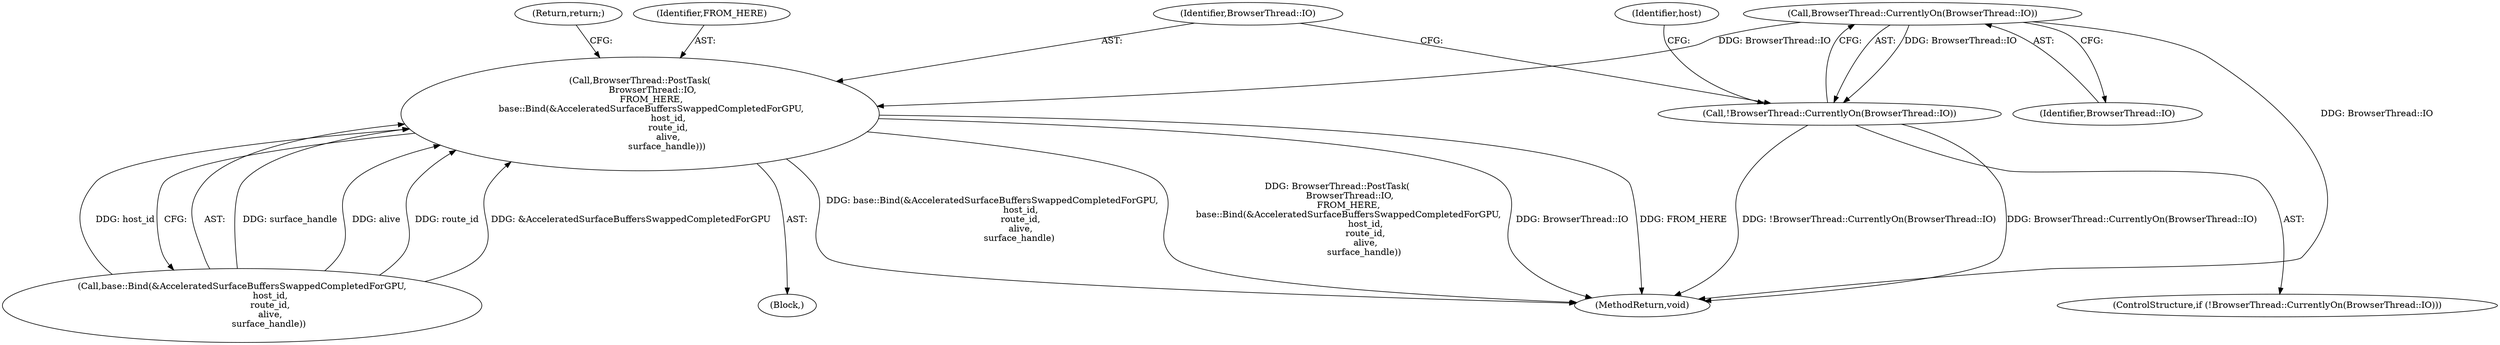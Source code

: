 digraph "0_Chrome_18d67244984a574ba2dd8779faabc0e3e34f4b76_1@API" {
"1000108" [label="(Call,BrowserThread::CurrentlyOn(BrowserThread::IO))"];
"1000107" [label="(Call,!BrowserThread::CurrentlyOn(BrowserThread::IO))"];
"1000111" [label="(Call,BrowserThread::PostTask(\n         BrowserThread::IO,\n        FROM_HERE,\n        base::Bind(&AcceleratedSurfaceBuffersSwappedCompletedForGPU,\n                    host_id,\n                    route_id,\n                    alive,\n                   surface_handle)))"];
"1000107" [label="(Call,!BrowserThread::CurrentlyOn(BrowserThread::IO))"];
"1000114" [label="(Call,base::Bind(&AcceleratedSurfaceBuffersSwappedCompletedForGPU,\n                    host_id,\n                    route_id,\n                    alive,\n                   surface_handle))"];
"1000113" [label="(Identifier,FROM_HERE)"];
"1000121" [label="(Return,return;)"];
"1000110" [label="(Block,)"];
"1000111" [label="(Call,BrowserThread::PostTask(\n         BrowserThread::IO,\n        FROM_HERE,\n        base::Bind(&AcceleratedSurfaceBuffersSwappedCompletedForGPU,\n                    host_id,\n                    route_id,\n                    alive,\n                   surface_handle)))"];
"1000108" [label="(Call,BrowserThread::CurrentlyOn(BrowserThread::IO))"];
"1000109" [label="(Identifier,BrowserThread::IO)"];
"1000106" [label="(ControlStructure,if (!BrowserThread::CurrentlyOn(BrowserThread::IO)))"];
"1000124" [label="(Identifier,host)"];
"1000112" [label="(Identifier,BrowserThread::IO)"];
"1000137" [label="(MethodReturn,void)"];
"1000108" -> "1000107"  [label="AST: "];
"1000108" -> "1000109"  [label="CFG: "];
"1000109" -> "1000108"  [label="AST: "];
"1000107" -> "1000108"  [label="CFG: "];
"1000108" -> "1000137"  [label="DDG: BrowserThread::IO"];
"1000108" -> "1000107"  [label="DDG: BrowserThread::IO"];
"1000108" -> "1000111"  [label="DDG: BrowserThread::IO"];
"1000107" -> "1000106"  [label="AST: "];
"1000112" -> "1000107"  [label="CFG: "];
"1000124" -> "1000107"  [label="CFG: "];
"1000107" -> "1000137"  [label="DDG: BrowserThread::CurrentlyOn(BrowserThread::IO)"];
"1000107" -> "1000137"  [label="DDG: !BrowserThread::CurrentlyOn(BrowserThread::IO)"];
"1000111" -> "1000110"  [label="AST: "];
"1000111" -> "1000114"  [label="CFG: "];
"1000112" -> "1000111"  [label="AST: "];
"1000113" -> "1000111"  [label="AST: "];
"1000114" -> "1000111"  [label="AST: "];
"1000121" -> "1000111"  [label="CFG: "];
"1000111" -> "1000137"  [label="DDG: base::Bind(&AcceleratedSurfaceBuffersSwappedCompletedForGPU,\n                    host_id,\n                    route_id,\n                    alive,\n                   surface_handle)"];
"1000111" -> "1000137"  [label="DDG: BrowserThread::PostTask(\n         BrowserThread::IO,\n        FROM_HERE,\n        base::Bind(&AcceleratedSurfaceBuffersSwappedCompletedForGPU,\n                    host_id,\n                    route_id,\n                    alive,\n                   surface_handle))"];
"1000111" -> "1000137"  [label="DDG: BrowserThread::IO"];
"1000111" -> "1000137"  [label="DDG: FROM_HERE"];
"1000114" -> "1000111"  [label="DDG: surface_handle"];
"1000114" -> "1000111"  [label="DDG: alive"];
"1000114" -> "1000111"  [label="DDG: route_id"];
"1000114" -> "1000111"  [label="DDG: &AcceleratedSurfaceBuffersSwappedCompletedForGPU"];
"1000114" -> "1000111"  [label="DDG: host_id"];
}
